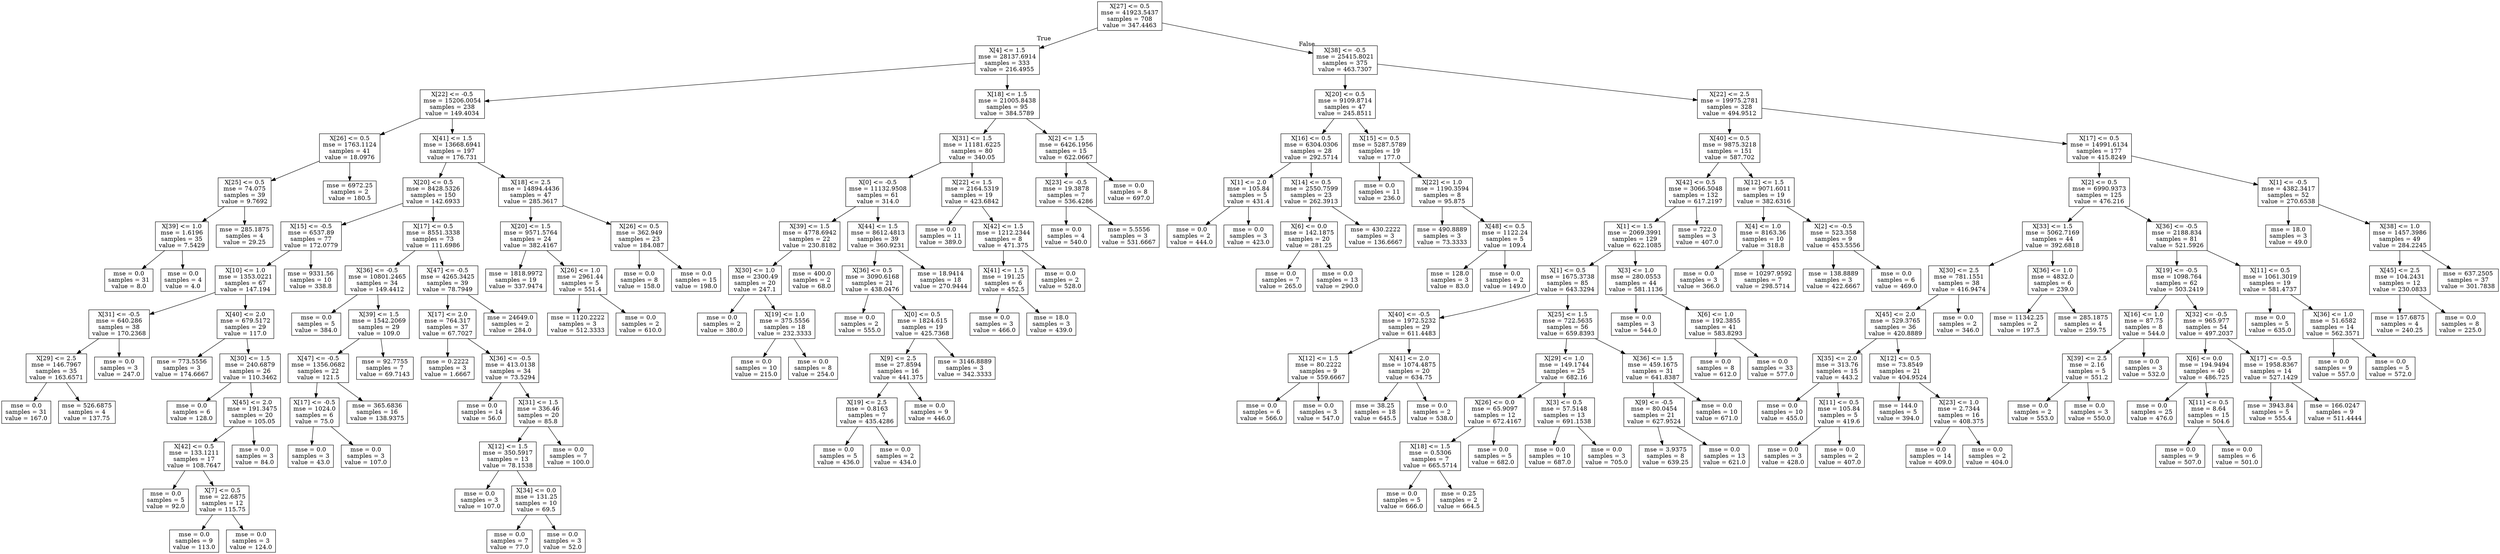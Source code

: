digraph Tree {
node [shape=box] ;
0 [label="X[27] <= 0.5\nmse = 41923.5437\nsamples = 708\nvalue = 347.4463"] ;
1 [label="X[4] <= 1.5\nmse = 28137.6914\nsamples = 333\nvalue = 216.4955"] ;
0 -> 1 [labeldistance=2.5, labelangle=45, headlabel="True"] ;
2 [label="X[22] <= -0.5\nmse = 15206.0054\nsamples = 238\nvalue = 149.4034"] ;
1 -> 2 ;
3 [label="X[26] <= 0.5\nmse = 1763.1124\nsamples = 41\nvalue = 18.0976"] ;
2 -> 3 ;
4 [label="X[25] <= 0.5\nmse = 74.075\nsamples = 39\nvalue = 9.7692"] ;
3 -> 4 ;
5 [label="X[39] <= 1.0\nmse = 1.6196\nsamples = 35\nvalue = 7.5429"] ;
4 -> 5 ;
6 [label="mse = 0.0\nsamples = 31\nvalue = 8.0"] ;
5 -> 6 ;
7 [label="mse = 0.0\nsamples = 4\nvalue = 4.0"] ;
5 -> 7 ;
8 [label="mse = 285.1875\nsamples = 4\nvalue = 29.25"] ;
4 -> 8 ;
9 [label="mse = 6972.25\nsamples = 2\nvalue = 180.5"] ;
3 -> 9 ;
10 [label="X[41] <= 1.5\nmse = 13668.6941\nsamples = 197\nvalue = 176.731"] ;
2 -> 10 ;
11 [label="X[20] <= 0.5\nmse = 8428.5326\nsamples = 150\nvalue = 142.6933"] ;
10 -> 11 ;
12 [label="X[15] <= -0.5\nmse = 6537.89\nsamples = 77\nvalue = 172.0779"] ;
11 -> 12 ;
13 [label="X[10] <= 1.0\nmse = 1353.0221\nsamples = 67\nvalue = 147.194"] ;
12 -> 13 ;
14 [label="X[31] <= -0.5\nmse = 640.286\nsamples = 38\nvalue = 170.2368"] ;
13 -> 14 ;
15 [label="X[29] <= 2.5\nmse = 146.7967\nsamples = 35\nvalue = 163.6571"] ;
14 -> 15 ;
16 [label="mse = 0.0\nsamples = 31\nvalue = 167.0"] ;
15 -> 16 ;
17 [label="mse = 526.6875\nsamples = 4\nvalue = 137.75"] ;
15 -> 17 ;
18 [label="mse = 0.0\nsamples = 3\nvalue = 247.0"] ;
14 -> 18 ;
19 [label="X[40] <= 2.0\nmse = 679.5172\nsamples = 29\nvalue = 117.0"] ;
13 -> 19 ;
20 [label="mse = 773.5556\nsamples = 3\nvalue = 174.6667"] ;
19 -> 20 ;
21 [label="X[30] <= 1.5\nmse = 240.6879\nsamples = 26\nvalue = 110.3462"] ;
19 -> 21 ;
22 [label="mse = 0.0\nsamples = 6\nvalue = 128.0"] ;
21 -> 22 ;
23 [label="X[45] <= 2.0\nmse = 191.3475\nsamples = 20\nvalue = 105.05"] ;
21 -> 23 ;
24 [label="X[42] <= 0.5\nmse = 133.1211\nsamples = 17\nvalue = 108.7647"] ;
23 -> 24 ;
25 [label="mse = 0.0\nsamples = 5\nvalue = 92.0"] ;
24 -> 25 ;
26 [label="X[7] <= 0.5\nmse = 22.6875\nsamples = 12\nvalue = 115.75"] ;
24 -> 26 ;
27 [label="mse = 0.0\nsamples = 9\nvalue = 113.0"] ;
26 -> 27 ;
28 [label="mse = 0.0\nsamples = 3\nvalue = 124.0"] ;
26 -> 28 ;
29 [label="mse = 0.0\nsamples = 3\nvalue = 84.0"] ;
23 -> 29 ;
30 [label="mse = 9331.56\nsamples = 10\nvalue = 338.8"] ;
12 -> 30 ;
31 [label="X[17] <= 0.5\nmse = 8551.3338\nsamples = 73\nvalue = 111.6986"] ;
11 -> 31 ;
32 [label="X[36] <= -0.5\nmse = 10801.2465\nsamples = 34\nvalue = 149.4412"] ;
31 -> 32 ;
33 [label="mse = 0.0\nsamples = 5\nvalue = 384.0"] ;
32 -> 33 ;
34 [label="X[39] <= 1.5\nmse = 1542.2069\nsamples = 29\nvalue = 109.0"] ;
32 -> 34 ;
35 [label="X[47] <= -0.5\nmse = 1356.0682\nsamples = 22\nvalue = 121.5"] ;
34 -> 35 ;
36 [label="X[17] <= -0.5\nmse = 1024.0\nsamples = 6\nvalue = 75.0"] ;
35 -> 36 ;
37 [label="mse = 0.0\nsamples = 3\nvalue = 43.0"] ;
36 -> 37 ;
38 [label="mse = 0.0\nsamples = 3\nvalue = 107.0"] ;
36 -> 38 ;
39 [label="mse = 365.6836\nsamples = 16\nvalue = 138.9375"] ;
35 -> 39 ;
40 [label="mse = 92.7755\nsamples = 7\nvalue = 69.7143"] ;
34 -> 40 ;
41 [label="X[47] <= -0.5\nmse = 4265.3425\nsamples = 39\nvalue = 78.7949"] ;
31 -> 41 ;
42 [label="X[17] <= 2.0\nmse = 764.317\nsamples = 37\nvalue = 67.7027"] ;
41 -> 42 ;
43 [label="mse = 0.2222\nsamples = 3\nvalue = 1.6667"] ;
42 -> 43 ;
44 [label="X[36] <= -0.5\nmse = 413.0138\nsamples = 34\nvalue = 73.5294"] ;
42 -> 44 ;
45 [label="mse = 0.0\nsamples = 14\nvalue = 56.0"] ;
44 -> 45 ;
46 [label="X[31] <= 1.5\nmse = 336.46\nsamples = 20\nvalue = 85.8"] ;
44 -> 46 ;
47 [label="X[12] <= 1.5\nmse = 350.5917\nsamples = 13\nvalue = 78.1538"] ;
46 -> 47 ;
48 [label="mse = 0.0\nsamples = 3\nvalue = 107.0"] ;
47 -> 48 ;
49 [label="X[34] <= 0.0\nmse = 131.25\nsamples = 10\nvalue = 69.5"] ;
47 -> 49 ;
50 [label="mse = 0.0\nsamples = 7\nvalue = 77.0"] ;
49 -> 50 ;
51 [label="mse = 0.0\nsamples = 3\nvalue = 52.0"] ;
49 -> 51 ;
52 [label="mse = 0.0\nsamples = 7\nvalue = 100.0"] ;
46 -> 52 ;
53 [label="mse = 24649.0\nsamples = 2\nvalue = 284.0"] ;
41 -> 53 ;
54 [label="X[18] <= 2.5\nmse = 14894.4436\nsamples = 47\nvalue = 285.3617"] ;
10 -> 54 ;
55 [label="X[20] <= 1.5\nmse = 9571.5764\nsamples = 24\nvalue = 382.4167"] ;
54 -> 55 ;
56 [label="mse = 1818.9972\nsamples = 19\nvalue = 337.9474"] ;
55 -> 56 ;
57 [label="X[26] <= 1.0\nmse = 2961.44\nsamples = 5\nvalue = 551.4"] ;
55 -> 57 ;
58 [label="mse = 1120.2222\nsamples = 3\nvalue = 512.3333"] ;
57 -> 58 ;
59 [label="mse = 0.0\nsamples = 2\nvalue = 610.0"] ;
57 -> 59 ;
60 [label="X[26] <= 0.5\nmse = 362.949\nsamples = 23\nvalue = 184.087"] ;
54 -> 60 ;
61 [label="mse = 0.0\nsamples = 8\nvalue = 158.0"] ;
60 -> 61 ;
62 [label="mse = 0.0\nsamples = 15\nvalue = 198.0"] ;
60 -> 62 ;
63 [label="X[18] <= 1.5\nmse = 21005.8438\nsamples = 95\nvalue = 384.5789"] ;
1 -> 63 ;
64 [label="X[31] <= 1.5\nmse = 11181.6225\nsamples = 80\nvalue = 340.05"] ;
63 -> 64 ;
65 [label="X[0] <= -0.5\nmse = 11132.9508\nsamples = 61\nvalue = 314.0"] ;
64 -> 65 ;
66 [label="X[39] <= 1.5\nmse = 4778.6942\nsamples = 22\nvalue = 230.8182"] ;
65 -> 66 ;
67 [label="X[30] <= 1.0\nmse = 2300.49\nsamples = 20\nvalue = 247.1"] ;
66 -> 67 ;
68 [label="mse = 0.0\nsamples = 2\nvalue = 380.0"] ;
67 -> 68 ;
69 [label="X[19] <= 1.0\nmse = 375.5556\nsamples = 18\nvalue = 232.3333"] ;
67 -> 69 ;
70 [label="mse = 0.0\nsamples = 10\nvalue = 215.0"] ;
69 -> 70 ;
71 [label="mse = 0.0\nsamples = 8\nvalue = 254.0"] ;
69 -> 71 ;
72 [label="mse = 400.0\nsamples = 2\nvalue = 68.0"] ;
66 -> 72 ;
73 [label="X[44] <= 1.5\nmse = 8612.4813\nsamples = 39\nvalue = 360.9231"] ;
65 -> 73 ;
74 [label="X[36] <= 0.5\nmse = 3090.6168\nsamples = 21\nvalue = 438.0476"] ;
73 -> 74 ;
75 [label="mse = 0.0\nsamples = 2\nvalue = 555.0"] ;
74 -> 75 ;
76 [label="X[0] <= 0.5\nmse = 1824.615\nsamples = 19\nvalue = 425.7368"] ;
74 -> 76 ;
77 [label="X[9] <= 2.5\nmse = 27.8594\nsamples = 16\nvalue = 441.375"] ;
76 -> 77 ;
78 [label="X[19] <= 2.5\nmse = 0.8163\nsamples = 7\nvalue = 435.4286"] ;
77 -> 78 ;
79 [label="mse = 0.0\nsamples = 5\nvalue = 436.0"] ;
78 -> 79 ;
80 [label="mse = 0.0\nsamples = 2\nvalue = 434.0"] ;
78 -> 80 ;
81 [label="mse = 0.0\nsamples = 9\nvalue = 446.0"] ;
77 -> 81 ;
82 [label="mse = 3146.8889\nsamples = 3\nvalue = 342.3333"] ;
76 -> 82 ;
83 [label="mse = 18.9414\nsamples = 18\nvalue = 270.9444"] ;
73 -> 83 ;
84 [label="X[22] <= 1.5\nmse = 2164.5319\nsamples = 19\nvalue = 423.6842"] ;
64 -> 84 ;
85 [label="mse = 0.0\nsamples = 11\nvalue = 389.0"] ;
84 -> 85 ;
86 [label="X[42] <= 1.5\nmse = 1212.2344\nsamples = 8\nvalue = 471.375"] ;
84 -> 86 ;
87 [label="X[41] <= 1.5\nmse = 191.25\nsamples = 6\nvalue = 452.5"] ;
86 -> 87 ;
88 [label="mse = 0.0\nsamples = 3\nvalue = 466.0"] ;
87 -> 88 ;
89 [label="mse = 18.0\nsamples = 3\nvalue = 439.0"] ;
87 -> 89 ;
90 [label="mse = 0.0\nsamples = 2\nvalue = 528.0"] ;
86 -> 90 ;
91 [label="X[2] <= 1.5\nmse = 6426.1956\nsamples = 15\nvalue = 622.0667"] ;
63 -> 91 ;
92 [label="X[23] <= -0.5\nmse = 19.3878\nsamples = 7\nvalue = 536.4286"] ;
91 -> 92 ;
93 [label="mse = 0.0\nsamples = 4\nvalue = 540.0"] ;
92 -> 93 ;
94 [label="mse = 5.5556\nsamples = 3\nvalue = 531.6667"] ;
92 -> 94 ;
95 [label="mse = 0.0\nsamples = 8\nvalue = 697.0"] ;
91 -> 95 ;
96 [label="X[38] <= -0.5\nmse = 25415.8021\nsamples = 375\nvalue = 463.7307"] ;
0 -> 96 [labeldistance=2.5, labelangle=-45, headlabel="False"] ;
97 [label="X[20] <= 0.5\nmse = 9109.8714\nsamples = 47\nvalue = 245.8511"] ;
96 -> 97 ;
98 [label="X[16] <= 0.5\nmse = 6304.0306\nsamples = 28\nvalue = 292.5714"] ;
97 -> 98 ;
99 [label="X[1] <= 2.0\nmse = 105.84\nsamples = 5\nvalue = 431.4"] ;
98 -> 99 ;
100 [label="mse = 0.0\nsamples = 2\nvalue = 444.0"] ;
99 -> 100 ;
101 [label="mse = 0.0\nsamples = 3\nvalue = 423.0"] ;
99 -> 101 ;
102 [label="X[14] <= 0.5\nmse = 2550.7599\nsamples = 23\nvalue = 262.3913"] ;
98 -> 102 ;
103 [label="X[6] <= 0.0\nmse = 142.1875\nsamples = 20\nvalue = 281.25"] ;
102 -> 103 ;
104 [label="mse = 0.0\nsamples = 7\nvalue = 265.0"] ;
103 -> 104 ;
105 [label="mse = 0.0\nsamples = 13\nvalue = 290.0"] ;
103 -> 105 ;
106 [label="mse = 430.2222\nsamples = 3\nvalue = 136.6667"] ;
102 -> 106 ;
107 [label="X[15] <= 0.5\nmse = 5287.5789\nsamples = 19\nvalue = 177.0"] ;
97 -> 107 ;
108 [label="mse = 0.0\nsamples = 11\nvalue = 236.0"] ;
107 -> 108 ;
109 [label="X[22] <= 1.0\nmse = 1190.3594\nsamples = 8\nvalue = 95.875"] ;
107 -> 109 ;
110 [label="mse = 490.8889\nsamples = 3\nvalue = 73.3333"] ;
109 -> 110 ;
111 [label="X[48] <= 0.5\nmse = 1122.24\nsamples = 5\nvalue = 109.4"] ;
109 -> 111 ;
112 [label="mse = 128.0\nsamples = 3\nvalue = 83.0"] ;
111 -> 112 ;
113 [label="mse = 0.0\nsamples = 2\nvalue = 149.0"] ;
111 -> 113 ;
114 [label="X[22] <= 2.5\nmse = 19975.2781\nsamples = 328\nvalue = 494.9512"] ;
96 -> 114 ;
115 [label="X[40] <= 0.5\nmse = 9875.3218\nsamples = 151\nvalue = 587.702"] ;
114 -> 115 ;
116 [label="X[42] <= 0.5\nmse = 3066.5048\nsamples = 132\nvalue = 617.2197"] ;
115 -> 116 ;
117 [label="X[1] <= 1.5\nmse = 2069.3991\nsamples = 129\nvalue = 622.1085"] ;
116 -> 117 ;
118 [label="X[1] <= 0.5\nmse = 1675.3738\nsamples = 85\nvalue = 643.3294"] ;
117 -> 118 ;
119 [label="X[40] <= -0.5\nmse = 1972.5232\nsamples = 29\nvalue = 611.4483"] ;
118 -> 119 ;
120 [label="X[12] <= 1.5\nmse = 80.2222\nsamples = 9\nvalue = 559.6667"] ;
119 -> 120 ;
121 [label="mse = 0.0\nsamples = 6\nvalue = 566.0"] ;
120 -> 121 ;
122 [label="mse = 0.0\nsamples = 3\nvalue = 547.0"] ;
120 -> 122 ;
123 [label="X[41] <= 2.0\nmse = 1074.4875\nsamples = 20\nvalue = 634.75"] ;
119 -> 123 ;
124 [label="mse = 38.25\nsamples = 18\nvalue = 645.5"] ;
123 -> 124 ;
125 [label="mse = 0.0\nsamples = 2\nvalue = 538.0"] ;
123 -> 125 ;
126 [label="X[25] <= 1.5\nmse = 722.5635\nsamples = 56\nvalue = 659.8393"] ;
118 -> 126 ;
127 [label="X[29] <= 1.0\nmse = 149.1744\nsamples = 25\nvalue = 682.16"] ;
126 -> 127 ;
128 [label="X[26] <= 0.0\nmse = 65.9097\nsamples = 12\nvalue = 672.4167"] ;
127 -> 128 ;
129 [label="X[18] <= 1.5\nmse = 0.5306\nsamples = 7\nvalue = 665.5714"] ;
128 -> 129 ;
130 [label="mse = 0.0\nsamples = 5\nvalue = 666.0"] ;
129 -> 130 ;
131 [label="mse = 0.25\nsamples = 2\nvalue = 664.5"] ;
129 -> 131 ;
132 [label="mse = 0.0\nsamples = 5\nvalue = 682.0"] ;
128 -> 132 ;
133 [label="X[3] <= 0.5\nmse = 57.5148\nsamples = 13\nvalue = 691.1538"] ;
127 -> 133 ;
134 [label="mse = 0.0\nsamples = 10\nvalue = 687.0"] ;
133 -> 134 ;
135 [label="mse = 0.0\nsamples = 3\nvalue = 705.0"] ;
133 -> 135 ;
136 [label="X[36] <= 1.5\nmse = 459.1675\nsamples = 31\nvalue = 641.8387"] ;
126 -> 136 ;
137 [label="X[9] <= -0.5\nmse = 80.0454\nsamples = 21\nvalue = 627.9524"] ;
136 -> 137 ;
138 [label="mse = 3.9375\nsamples = 8\nvalue = 639.25"] ;
137 -> 138 ;
139 [label="mse = 0.0\nsamples = 13\nvalue = 621.0"] ;
137 -> 139 ;
140 [label="mse = 0.0\nsamples = 10\nvalue = 671.0"] ;
136 -> 140 ;
141 [label="X[3] <= 1.0\nmse = 280.0553\nsamples = 44\nvalue = 581.1136"] ;
117 -> 141 ;
142 [label="mse = 0.0\nsamples = 3\nvalue = 544.0"] ;
141 -> 142 ;
143 [label="X[6] <= 1.0\nmse = 192.3855\nsamples = 41\nvalue = 583.8293"] ;
141 -> 143 ;
144 [label="mse = 0.0\nsamples = 8\nvalue = 612.0"] ;
143 -> 144 ;
145 [label="mse = 0.0\nsamples = 33\nvalue = 577.0"] ;
143 -> 145 ;
146 [label="mse = 722.0\nsamples = 3\nvalue = 407.0"] ;
116 -> 146 ;
147 [label="X[12] <= 1.5\nmse = 9071.6011\nsamples = 19\nvalue = 382.6316"] ;
115 -> 147 ;
148 [label="X[4] <= 1.0\nmse = 8163.36\nsamples = 10\nvalue = 318.8"] ;
147 -> 148 ;
149 [label="mse = 0.0\nsamples = 3\nvalue = 366.0"] ;
148 -> 149 ;
150 [label="mse = 10297.9592\nsamples = 7\nvalue = 298.5714"] ;
148 -> 150 ;
151 [label="X[2] <= -0.5\nmse = 523.358\nsamples = 9\nvalue = 453.5556"] ;
147 -> 151 ;
152 [label="mse = 138.8889\nsamples = 3\nvalue = 422.6667"] ;
151 -> 152 ;
153 [label="mse = 0.0\nsamples = 6\nvalue = 469.0"] ;
151 -> 153 ;
154 [label="X[17] <= 0.5\nmse = 14991.6134\nsamples = 177\nvalue = 415.8249"] ;
114 -> 154 ;
155 [label="X[2] <= 0.5\nmse = 6990.9373\nsamples = 125\nvalue = 476.216"] ;
154 -> 155 ;
156 [label="X[33] <= 1.5\nmse = 5062.7169\nsamples = 44\nvalue = 392.6818"] ;
155 -> 156 ;
157 [label="X[30] <= 2.5\nmse = 781.1551\nsamples = 38\nvalue = 416.9474"] ;
156 -> 157 ;
158 [label="X[45] <= 2.0\nmse = 529.3765\nsamples = 36\nvalue = 420.8889"] ;
157 -> 158 ;
159 [label="X[35] <= 2.0\nmse = 313.76\nsamples = 15\nvalue = 443.2"] ;
158 -> 159 ;
160 [label="mse = 0.0\nsamples = 10\nvalue = 455.0"] ;
159 -> 160 ;
161 [label="X[11] <= 0.5\nmse = 105.84\nsamples = 5\nvalue = 419.6"] ;
159 -> 161 ;
162 [label="mse = 0.0\nsamples = 3\nvalue = 428.0"] ;
161 -> 162 ;
163 [label="mse = 0.0\nsamples = 2\nvalue = 407.0"] ;
161 -> 163 ;
164 [label="X[12] <= 0.5\nmse = 73.8549\nsamples = 21\nvalue = 404.9524"] ;
158 -> 164 ;
165 [label="mse = 144.0\nsamples = 5\nvalue = 394.0"] ;
164 -> 165 ;
166 [label="X[23] <= 1.0\nmse = 2.7344\nsamples = 16\nvalue = 408.375"] ;
164 -> 166 ;
167 [label="mse = 0.0\nsamples = 14\nvalue = 409.0"] ;
166 -> 167 ;
168 [label="mse = 0.0\nsamples = 2\nvalue = 404.0"] ;
166 -> 168 ;
169 [label="mse = 0.0\nsamples = 2\nvalue = 346.0"] ;
157 -> 169 ;
170 [label="X[36] <= 1.0\nmse = 4832.0\nsamples = 6\nvalue = 239.0"] ;
156 -> 170 ;
171 [label="mse = 11342.25\nsamples = 2\nvalue = 197.5"] ;
170 -> 171 ;
172 [label="mse = 285.1875\nsamples = 4\nvalue = 259.75"] ;
170 -> 172 ;
173 [label="X[36] <= -0.5\nmse = 2188.834\nsamples = 81\nvalue = 521.5926"] ;
155 -> 173 ;
174 [label="X[19] <= -0.5\nmse = 1098.764\nsamples = 62\nvalue = 503.2419"] ;
173 -> 174 ;
175 [label="X[16] <= 1.0\nmse = 87.75\nsamples = 8\nvalue = 544.0"] ;
174 -> 175 ;
176 [label="X[39] <= 2.5\nmse = 2.16\nsamples = 5\nvalue = 551.2"] ;
175 -> 176 ;
177 [label="mse = 0.0\nsamples = 2\nvalue = 553.0"] ;
176 -> 177 ;
178 [label="mse = 0.0\nsamples = 3\nvalue = 550.0"] ;
176 -> 178 ;
179 [label="mse = 0.0\nsamples = 3\nvalue = 532.0"] ;
175 -> 179 ;
180 [label="X[32] <= -0.5\nmse = 965.977\nsamples = 54\nvalue = 497.2037"] ;
174 -> 180 ;
181 [label="X[6] <= 0.0\nmse = 194.9494\nsamples = 40\nvalue = 486.725"] ;
180 -> 181 ;
182 [label="mse = 0.0\nsamples = 25\nvalue = 476.0"] ;
181 -> 182 ;
183 [label="X[11] <= 0.5\nmse = 8.64\nsamples = 15\nvalue = 504.6"] ;
181 -> 183 ;
184 [label="mse = 0.0\nsamples = 9\nvalue = 507.0"] ;
183 -> 184 ;
185 [label="mse = 0.0\nsamples = 6\nvalue = 501.0"] ;
183 -> 185 ;
186 [label="X[17] <= -0.5\nmse = 1958.8367\nsamples = 14\nvalue = 527.1429"] ;
180 -> 186 ;
187 [label="mse = 3943.84\nsamples = 5\nvalue = 555.4"] ;
186 -> 187 ;
188 [label="mse = 166.0247\nsamples = 9\nvalue = 511.4444"] ;
186 -> 188 ;
189 [label="X[11] <= 0.5\nmse = 1061.3019\nsamples = 19\nvalue = 581.4737"] ;
173 -> 189 ;
190 [label="mse = 0.0\nsamples = 5\nvalue = 635.0"] ;
189 -> 190 ;
191 [label="X[36] <= 1.0\nmse = 51.6582\nsamples = 14\nvalue = 562.3571"] ;
189 -> 191 ;
192 [label="mse = 0.0\nsamples = 9\nvalue = 557.0"] ;
191 -> 192 ;
193 [label="mse = 0.0\nsamples = 5\nvalue = 572.0"] ;
191 -> 193 ;
194 [label="X[1] <= -0.5\nmse = 4382.3417\nsamples = 52\nvalue = 270.6538"] ;
154 -> 194 ;
195 [label="mse = 18.0\nsamples = 3\nvalue = 49.0"] ;
194 -> 195 ;
196 [label="X[38] <= 1.0\nmse = 1457.3986\nsamples = 49\nvalue = 284.2245"] ;
194 -> 196 ;
197 [label="X[45] <= 2.5\nmse = 104.2431\nsamples = 12\nvalue = 230.0833"] ;
196 -> 197 ;
198 [label="mse = 157.6875\nsamples = 4\nvalue = 240.25"] ;
197 -> 198 ;
199 [label="mse = 0.0\nsamples = 8\nvalue = 225.0"] ;
197 -> 199 ;
200 [label="mse = 637.2505\nsamples = 37\nvalue = 301.7838"] ;
196 -> 200 ;
}